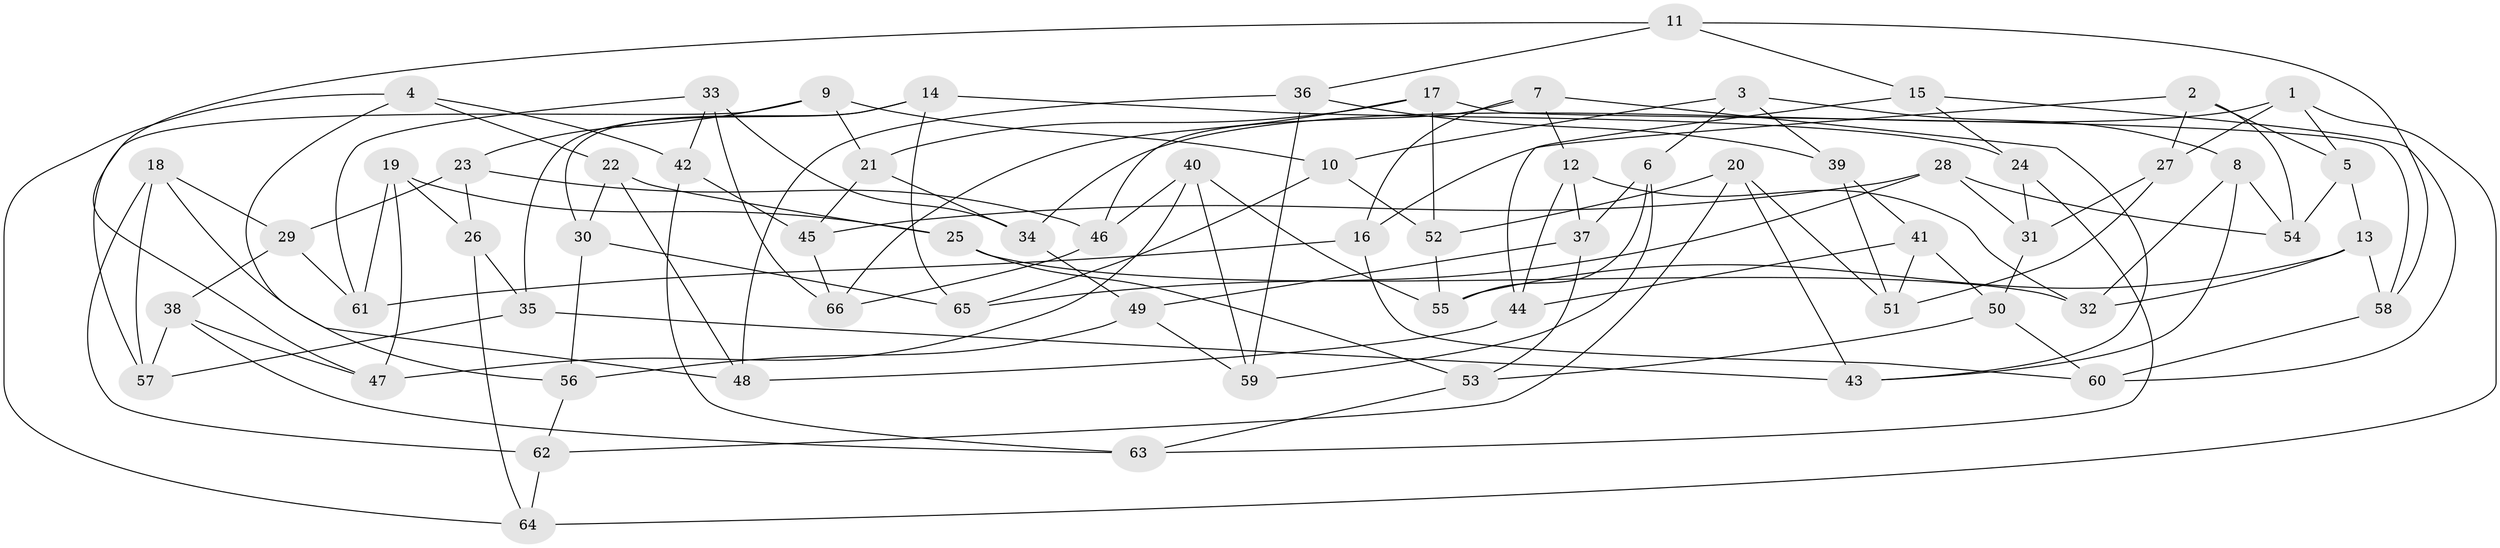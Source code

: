 // Generated by graph-tools (version 1.1) at 2025/50/03/09/25 03:50:45]
// undirected, 66 vertices, 132 edges
graph export_dot {
graph [start="1"]
  node [color=gray90,style=filled];
  1;
  2;
  3;
  4;
  5;
  6;
  7;
  8;
  9;
  10;
  11;
  12;
  13;
  14;
  15;
  16;
  17;
  18;
  19;
  20;
  21;
  22;
  23;
  24;
  25;
  26;
  27;
  28;
  29;
  30;
  31;
  32;
  33;
  34;
  35;
  36;
  37;
  38;
  39;
  40;
  41;
  42;
  43;
  44;
  45;
  46;
  47;
  48;
  49;
  50;
  51;
  52;
  53;
  54;
  55;
  56;
  57;
  58;
  59;
  60;
  61;
  62;
  63;
  64;
  65;
  66;
  1 -- 64;
  1 -- 5;
  1 -- 27;
  1 -- 34;
  2 -- 5;
  2 -- 27;
  2 -- 54;
  2 -- 16;
  3 -- 6;
  3 -- 10;
  3 -- 39;
  3 -- 8;
  4 -- 56;
  4 -- 64;
  4 -- 42;
  4 -- 22;
  5 -- 54;
  5 -- 13;
  6 -- 55;
  6 -- 59;
  6 -- 37;
  7 -- 16;
  7 -- 43;
  7 -- 46;
  7 -- 12;
  8 -- 32;
  8 -- 43;
  8 -- 54;
  9 -- 23;
  9 -- 21;
  9 -- 57;
  9 -- 10;
  10 -- 52;
  10 -- 65;
  11 -- 36;
  11 -- 47;
  11 -- 58;
  11 -- 15;
  12 -- 37;
  12 -- 44;
  12 -- 32;
  13 -- 58;
  13 -- 32;
  13 -- 55;
  14 -- 35;
  14 -- 24;
  14 -- 30;
  14 -- 65;
  15 -- 60;
  15 -- 44;
  15 -- 24;
  16 -- 60;
  16 -- 61;
  17 -- 66;
  17 -- 21;
  17 -- 58;
  17 -- 52;
  18 -- 57;
  18 -- 62;
  18 -- 48;
  18 -- 29;
  19 -- 61;
  19 -- 25;
  19 -- 26;
  19 -- 47;
  20 -- 62;
  20 -- 43;
  20 -- 52;
  20 -- 51;
  21 -- 34;
  21 -- 45;
  22 -- 25;
  22 -- 30;
  22 -- 48;
  23 -- 46;
  23 -- 29;
  23 -- 26;
  24 -- 63;
  24 -- 31;
  25 -- 53;
  25 -- 32;
  26 -- 35;
  26 -- 64;
  27 -- 31;
  27 -- 51;
  28 -- 65;
  28 -- 45;
  28 -- 31;
  28 -- 54;
  29 -- 38;
  29 -- 61;
  30 -- 65;
  30 -- 56;
  31 -- 50;
  33 -- 66;
  33 -- 42;
  33 -- 61;
  33 -- 34;
  34 -- 49;
  35 -- 43;
  35 -- 57;
  36 -- 39;
  36 -- 59;
  36 -- 48;
  37 -- 49;
  37 -- 53;
  38 -- 57;
  38 -- 63;
  38 -- 47;
  39 -- 51;
  39 -- 41;
  40 -- 46;
  40 -- 47;
  40 -- 59;
  40 -- 55;
  41 -- 50;
  41 -- 51;
  41 -- 44;
  42 -- 63;
  42 -- 45;
  44 -- 48;
  45 -- 66;
  46 -- 66;
  49 -- 56;
  49 -- 59;
  50 -- 60;
  50 -- 53;
  52 -- 55;
  53 -- 63;
  56 -- 62;
  58 -- 60;
  62 -- 64;
}
